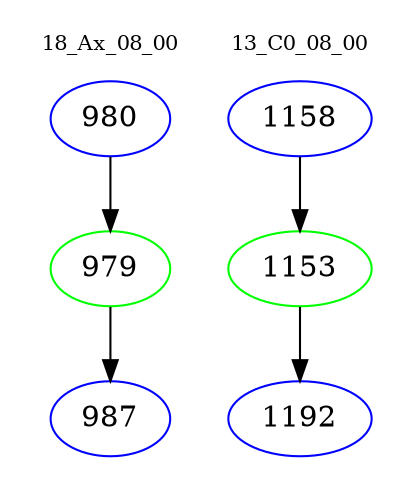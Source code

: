 digraph{
subgraph cluster_0 {
color = white
label = "18_Ax_08_00";
fontsize=10;
T0_980 [label="980", color="blue"]
T0_980 -> T0_979 [color="black"]
T0_979 [label="979", color="green"]
T0_979 -> T0_987 [color="black"]
T0_987 [label="987", color="blue"]
}
subgraph cluster_1 {
color = white
label = "13_C0_08_00";
fontsize=10;
T1_1158 [label="1158", color="blue"]
T1_1158 -> T1_1153 [color="black"]
T1_1153 [label="1153", color="green"]
T1_1153 -> T1_1192 [color="black"]
T1_1192 [label="1192", color="blue"]
}
}
